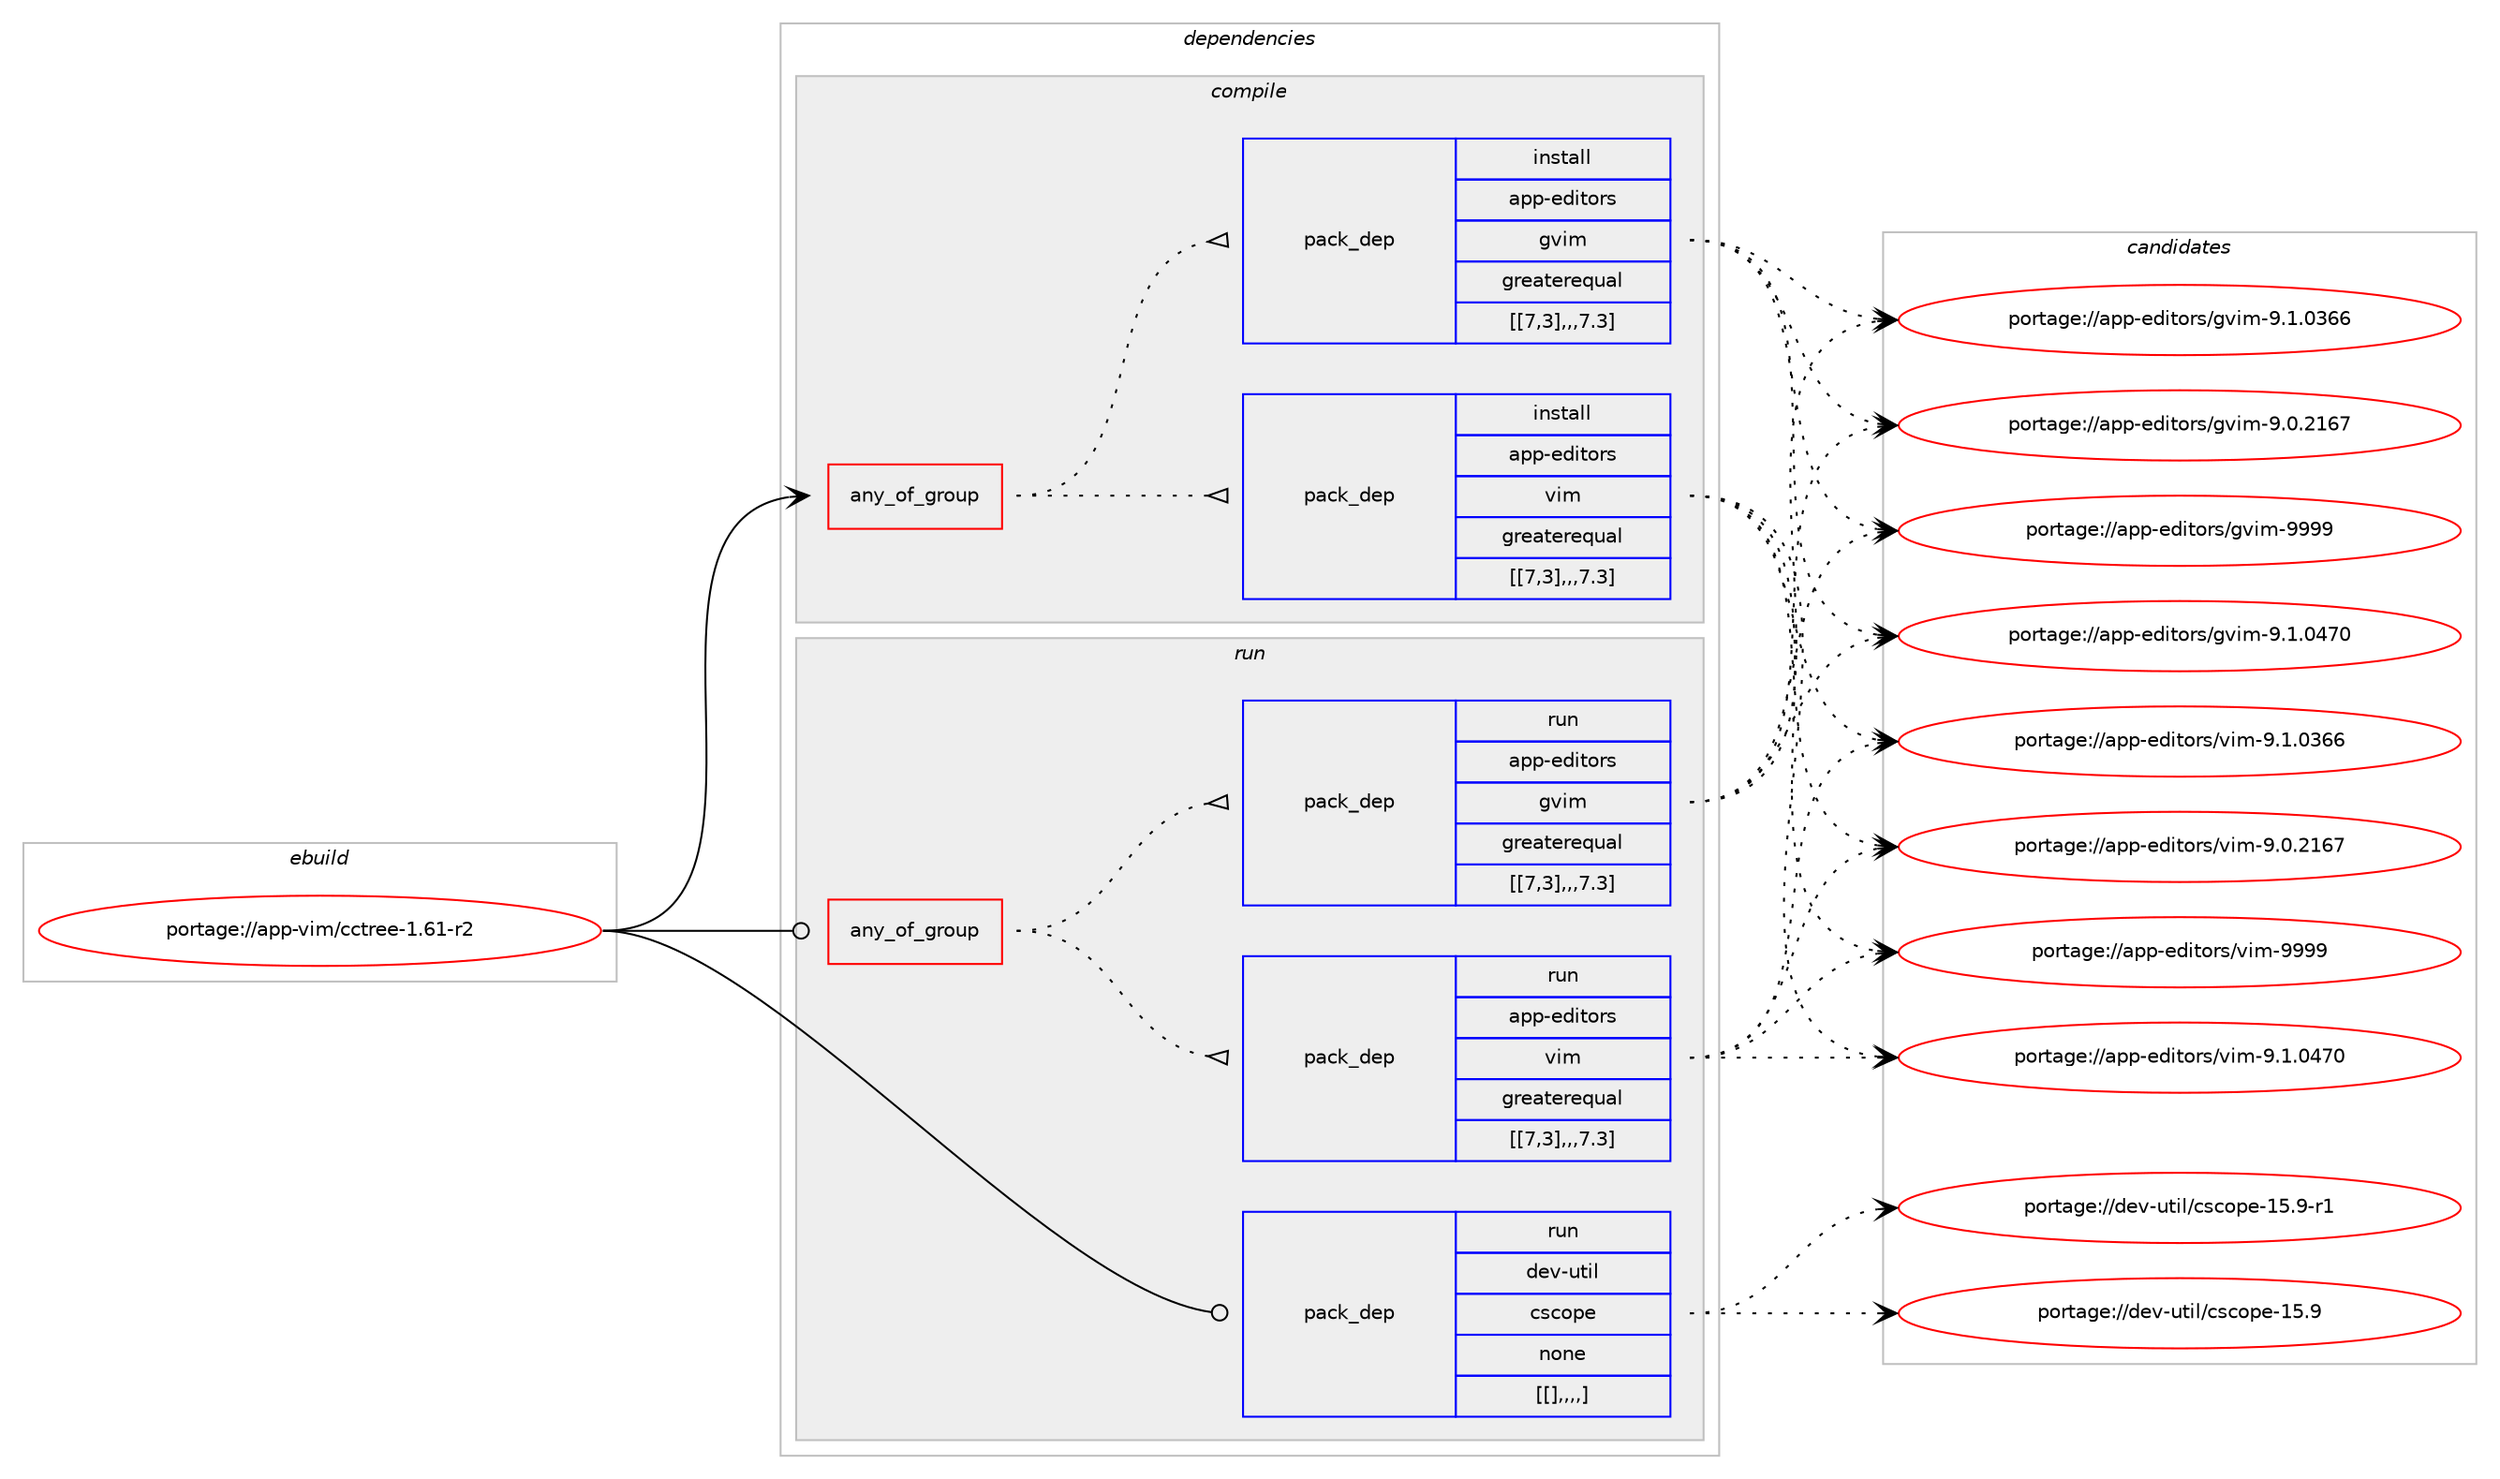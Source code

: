 digraph prolog {

# *************
# Graph options
# *************

newrank=true;
concentrate=true;
compound=true;
graph [rankdir=LR,fontname=Helvetica,fontsize=10,ranksep=1.5];#, ranksep=2.5, nodesep=0.2];
edge  [arrowhead=vee];
node  [fontname=Helvetica,fontsize=10];

# **********
# The ebuild
# **********

subgraph cluster_leftcol {
color=gray;
label=<<i>ebuild</i>>;
id [label="portage://app-vim/cctree-1.61-r2", color=red, width=4, href="../app-vim/cctree-1.61-r2.svg"];
}

# ****************
# The dependencies
# ****************

subgraph cluster_midcol {
color=gray;
label=<<i>dependencies</i>>;
subgraph cluster_compile {
fillcolor="#eeeeee";
style=filled;
label=<<i>compile</i>>;
subgraph any487 {
dependency61104 [label=<<TABLE BORDER="0" CELLBORDER="1" CELLSPACING="0" CELLPADDING="4"><TR><TD CELLPADDING="10">any_of_group</TD></TR></TABLE>>, shape=none, color=red];subgraph pack44101 {
dependency61105 [label=<<TABLE BORDER="0" CELLBORDER="1" CELLSPACING="0" CELLPADDING="4" WIDTH="220"><TR><TD ROWSPAN="6" CELLPADDING="30">pack_dep</TD></TR><TR><TD WIDTH="110">install</TD></TR><TR><TD>app-editors</TD></TR><TR><TD>vim</TD></TR><TR><TD>greaterequal</TD></TR><TR><TD>[[7,3],,,7.3]</TD></TR></TABLE>>, shape=none, color=blue];
}
dependency61104:e -> dependency61105:w [weight=20,style="dotted",arrowhead="oinv"];
subgraph pack44102 {
dependency61106 [label=<<TABLE BORDER="0" CELLBORDER="1" CELLSPACING="0" CELLPADDING="4" WIDTH="220"><TR><TD ROWSPAN="6" CELLPADDING="30">pack_dep</TD></TR><TR><TD WIDTH="110">install</TD></TR><TR><TD>app-editors</TD></TR><TR><TD>gvim</TD></TR><TR><TD>greaterequal</TD></TR><TR><TD>[[7,3],,,7.3]</TD></TR></TABLE>>, shape=none, color=blue];
}
dependency61104:e -> dependency61106:w [weight=20,style="dotted",arrowhead="oinv"];
}
id:e -> dependency61104:w [weight=20,style="solid",arrowhead="vee"];
}
subgraph cluster_compileandrun {
fillcolor="#eeeeee";
style=filled;
label=<<i>compile and run</i>>;
}
subgraph cluster_run {
fillcolor="#eeeeee";
style=filled;
label=<<i>run</i>>;
subgraph any488 {
dependency61107 [label=<<TABLE BORDER="0" CELLBORDER="1" CELLSPACING="0" CELLPADDING="4"><TR><TD CELLPADDING="10">any_of_group</TD></TR></TABLE>>, shape=none, color=red];subgraph pack44103 {
dependency61108 [label=<<TABLE BORDER="0" CELLBORDER="1" CELLSPACING="0" CELLPADDING="4" WIDTH="220"><TR><TD ROWSPAN="6" CELLPADDING="30">pack_dep</TD></TR><TR><TD WIDTH="110">run</TD></TR><TR><TD>app-editors</TD></TR><TR><TD>vim</TD></TR><TR><TD>greaterequal</TD></TR><TR><TD>[[7,3],,,7.3]</TD></TR></TABLE>>, shape=none, color=blue];
}
dependency61107:e -> dependency61108:w [weight=20,style="dotted",arrowhead="oinv"];
subgraph pack44104 {
dependency61109 [label=<<TABLE BORDER="0" CELLBORDER="1" CELLSPACING="0" CELLPADDING="4" WIDTH="220"><TR><TD ROWSPAN="6" CELLPADDING="30">pack_dep</TD></TR><TR><TD WIDTH="110">run</TD></TR><TR><TD>app-editors</TD></TR><TR><TD>gvim</TD></TR><TR><TD>greaterequal</TD></TR><TR><TD>[[7,3],,,7.3]</TD></TR></TABLE>>, shape=none, color=blue];
}
dependency61107:e -> dependency61109:w [weight=20,style="dotted",arrowhead="oinv"];
}
id:e -> dependency61107:w [weight=20,style="solid",arrowhead="odot"];
subgraph pack44105 {
dependency61110 [label=<<TABLE BORDER="0" CELLBORDER="1" CELLSPACING="0" CELLPADDING="4" WIDTH="220"><TR><TD ROWSPAN="6" CELLPADDING="30">pack_dep</TD></TR><TR><TD WIDTH="110">run</TD></TR><TR><TD>dev-util</TD></TR><TR><TD>cscope</TD></TR><TR><TD>none</TD></TR><TR><TD>[[],,,,]</TD></TR></TABLE>>, shape=none, color=blue];
}
id:e -> dependency61110:w [weight=20,style="solid",arrowhead="odot"];
}
}

# **************
# The candidates
# **************

subgraph cluster_choices {
rank=same;
color=gray;
label=<<i>candidates</i>>;

subgraph choice44101 {
color=black;
nodesep=1;
choice9711211245101100105116111114115471181051094557575757 [label="portage://app-editors/vim-9999", color=red, width=4,href="../app-editors/vim-9999.svg"];
choice971121124510110010511611111411547118105109455746494648525548 [label="portage://app-editors/vim-9.1.0470", color=red, width=4,href="../app-editors/vim-9.1.0470.svg"];
choice971121124510110010511611111411547118105109455746494648515454 [label="portage://app-editors/vim-9.1.0366", color=red, width=4,href="../app-editors/vim-9.1.0366.svg"];
choice971121124510110010511611111411547118105109455746484650495455 [label="portage://app-editors/vim-9.0.2167", color=red, width=4,href="../app-editors/vim-9.0.2167.svg"];
dependency61105:e -> choice9711211245101100105116111114115471181051094557575757:w [style=dotted,weight="100"];
dependency61105:e -> choice971121124510110010511611111411547118105109455746494648525548:w [style=dotted,weight="100"];
dependency61105:e -> choice971121124510110010511611111411547118105109455746494648515454:w [style=dotted,weight="100"];
dependency61105:e -> choice971121124510110010511611111411547118105109455746484650495455:w [style=dotted,weight="100"];
}
subgraph choice44102 {
color=black;
nodesep=1;
choice9711211245101100105116111114115471031181051094557575757 [label="portage://app-editors/gvim-9999", color=red, width=4,href="../app-editors/gvim-9999.svg"];
choice971121124510110010511611111411547103118105109455746494648525548 [label="portage://app-editors/gvim-9.1.0470", color=red, width=4,href="../app-editors/gvim-9.1.0470.svg"];
choice971121124510110010511611111411547103118105109455746494648515454 [label="portage://app-editors/gvim-9.1.0366", color=red, width=4,href="../app-editors/gvim-9.1.0366.svg"];
choice971121124510110010511611111411547103118105109455746484650495455 [label="portage://app-editors/gvim-9.0.2167", color=red, width=4,href="../app-editors/gvim-9.0.2167.svg"];
dependency61106:e -> choice9711211245101100105116111114115471031181051094557575757:w [style=dotted,weight="100"];
dependency61106:e -> choice971121124510110010511611111411547103118105109455746494648525548:w [style=dotted,weight="100"];
dependency61106:e -> choice971121124510110010511611111411547103118105109455746494648515454:w [style=dotted,weight="100"];
dependency61106:e -> choice971121124510110010511611111411547103118105109455746484650495455:w [style=dotted,weight="100"];
}
subgraph choice44103 {
color=black;
nodesep=1;
choice9711211245101100105116111114115471181051094557575757 [label="portage://app-editors/vim-9999", color=red, width=4,href="../app-editors/vim-9999.svg"];
choice971121124510110010511611111411547118105109455746494648525548 [label="portage://app-editors/vim-9.1.0470", color=red, width=4,href="../app-editors/vim-9.1.0470.svg"];
choice971121124510110010511611111411547118105109455746494648515454 [label="portage://app-editors/vim-9.1.0366", color=red, width=4,href="../app-editors/vim-9.1.0366.svg"];
choice971121124510110010511611111411547118105109455746484650495455 [label="portage://app-editors/vim-9.0.2167", color=red, width=4,href="../app-editors/vim-9.0.2167.svg"];
dependency61108:e -> choice9711211245101100105116111114115471181051094557575757:w [style=dotted,weight="100"];
dependency61108:e -> choice971121124510110010511611111411547118105109455746494648525548:w [style=dotted,weight="100"];
dependency61108:e -> choice971121124510110010511611111411547118105109455746494648515454:w [style=dotted,weight="100"];
dependency61108:e -> choice971121124510110010511611111411547118105109455746484650495455:w [style=dotted,weight="100"];
}
subgraph choice44104 {
color=black;
nodesep=1;
choice9711211245101100105116111114115471031181051094557575757 [label="portage://app-editors/gvim-9999", color=red, width=4,href="../app-editors/gvim-9999.svg"];
choice971121124510110010511611111411547103118105109455746494648525548 [label="portage://app-editors/gvim-9.1.0470", color=red, width=4,href="../app-editors/gvim-9.1.0470.svg"];
choice971121124510110010511611111411547103118105109455746494648515454 [label="portage://app-editors/gvim-9.1.0366", color=red, width=4,href="../app-editors/gvim-9.1.0366.svg"];
choice971121124510110010511611111411547103118105109455746484650495455 [label="portage://app-editors/gvim-9.0.2167", color=red, width=4,href="../app-editors/gvim-9.0.2167.svg"];
dependency61109:e -> choice9711211245101100105116111114115471031181051094557575757:w [style=dotted,weight="100"];
dependency61109:e -> choice971121124510110010511611111411547103118105109455746494648525548:w [style=dotted,weight="100"];
dependency61109:e -> choice971121124510110010511611111411547103118105109455746494648515454:w [style=dotted,weight="100"];
dependency61109:e -> choice971121124510110010511611111411547103118105109455746484650495455:w [style=dotted,weight="100"];
}
subgraph choice44105 {
color=black;
nodesep=1;
choice1001011184511711610510847991159911111210145495346574511449 [label="portage://dev-util/cscope-15.9-r1", color=red, width=4,href="../dev-util/cscope-15.9-r1.svg"];
choice100101118451171161051084799115991111121014549534657 [label="portage://dev-util/cscope-15.9", color=red, width=4,href="../dev-util/cscope-15.9.svg"];
dependency61110:e -> choice1001011184511711610510847991159911111210145495346574511449:w [style=dotted,weight="100"];
dependency61110:e -> choice100101118451171161051084799115991111121014549534657:w [style=dotted,weight="100"];
}
}

}
